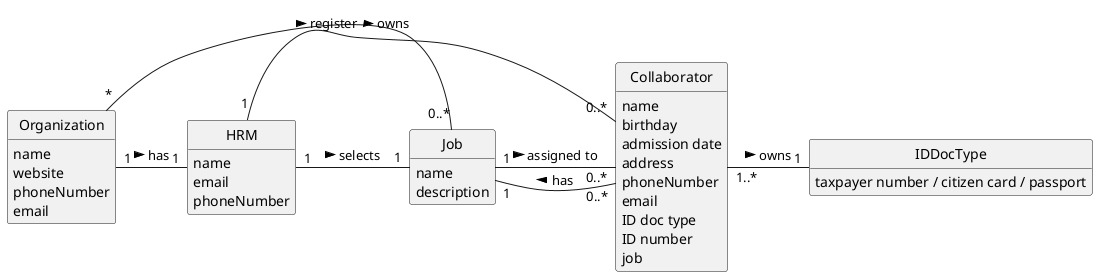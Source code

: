@startuml
skinparam monochrome true
skinparam packageStyle rectangle
skinparam shadowing false

'left to right direction

skinparam classAttributeIconSize 0

hide circle
hide methods

class Organization {
    name
    website
    phoneNumber
    email
}

class Collaborator {
    name
    birthday
    admission date
    address
    phoneNumber
    email
    ID doc type
    ID number
    job
}

class HRM {
    name
    email
    phoneNumber
}

class Job {
    name
    description
}

class IDDocType {
    taxpayer number / citizen card / passport
}

Organization "1" - "1" HRM : has >
Organization "*" - "0..*" Job : owns >
HRM "1" - "1" Job : selects  >
HRM "1" - "0..*" Collaborator : register >
Collaborator "1..*" - "1" IDDocType : owns >
Job "1" - "0..*" Collaborator : assigned to >
Collaborator "0..*" - "1" Job : has >

@enduml